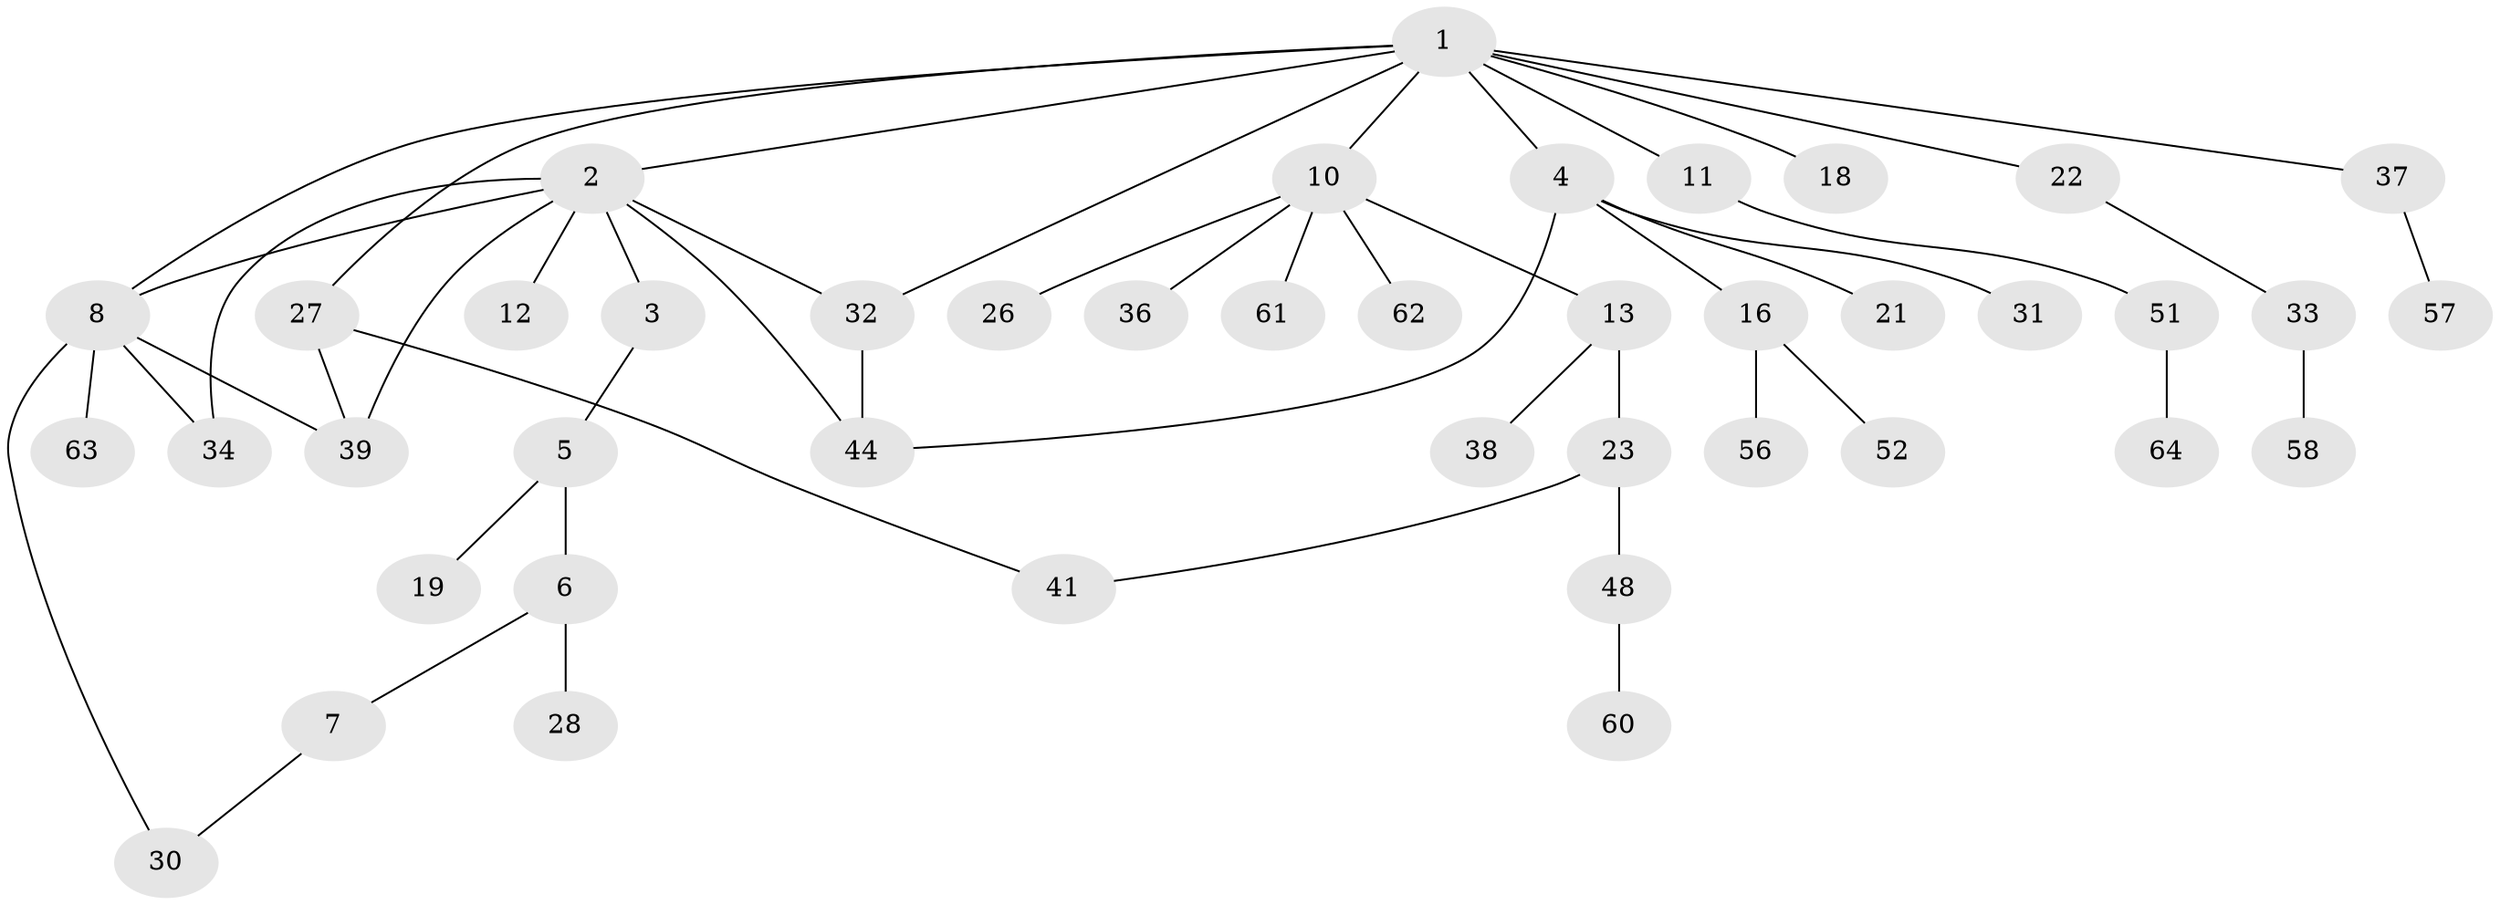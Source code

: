 // Generated by graph-tools (version 1.1) at 2025/51/02/27/25 19:51:36]
// undirected, 43 vertices, 51 edges
graph export_dot {
graph [start="1"]
  node [color=gray90,style=filled];
  1 [super="+14"];
  2 [super="+40"];
  3 [super="+50"];
  4 [super="+24"];
  5 [super="+25"];
  6 [super="+9"];
  7 [super="+49"];
  8 [super="+55"];
  10 [super="+20"];
  11 [super="+15"];
  12;
  13 [super="+35"];
  16 [super="+17"];
  18;
  19 [super="+65"];
  21;
  22 [super="+29"];
  23 [super="+43"];
  26;
  27 [super="+54"];
  28;
  30 [super="+45"];
  31;
  32 [super="+53"];
  33;
  34;
  36 [super="+42"];
  37;
  38;
  39 [super="+47"];
  41 [super="+46"];
  44;
  48;
  51;
  52;
  56 [super="+59"];
  57;
  58;
  60;
  61;
  62;
  63;
  64;
  1 -- 2;
  1 -- 4;
  1 -- 10;
  1 -- 11;
  1 -- 18;
  1 -- 22;
  1 -- 27;
  1 -- 37;
  1 -- 8;
  1 -- 32;
  2 -- 3;
  2 -- 8;
  2 -- 12;
  2 -- 39;
  2 -- 44;
  2 -- 34;
  2 -- 32;
  3 -- 5;
  4 -- 16;
  4 -- 21;
  4 -- 31;
  4 -- 44;
  5 -- 6;
  5 -- 19;
  6 -- 7;
  6 -- 28;
  7 -- 30;
  8 -- 34;
  8 -- 30;
  8 -- 63;
  8 -- 39;
  10 -- 13;
  10 -- 26;
  10 -- 61;
  10 -- 36;
  10 -- 62;
  11 -- 51;
  13 -- 23;
  13 -- 38;
  16 -- 52;
  16 -- 56;
  22 -- 33;
  23 -- 41;
  23 -- 48;
  27 -- 41;
  27 -- 39;
  32 -- 44;
  33 -- 58;
  37 -- 57;
  48 -- 60;
  51 -- 64;
}
